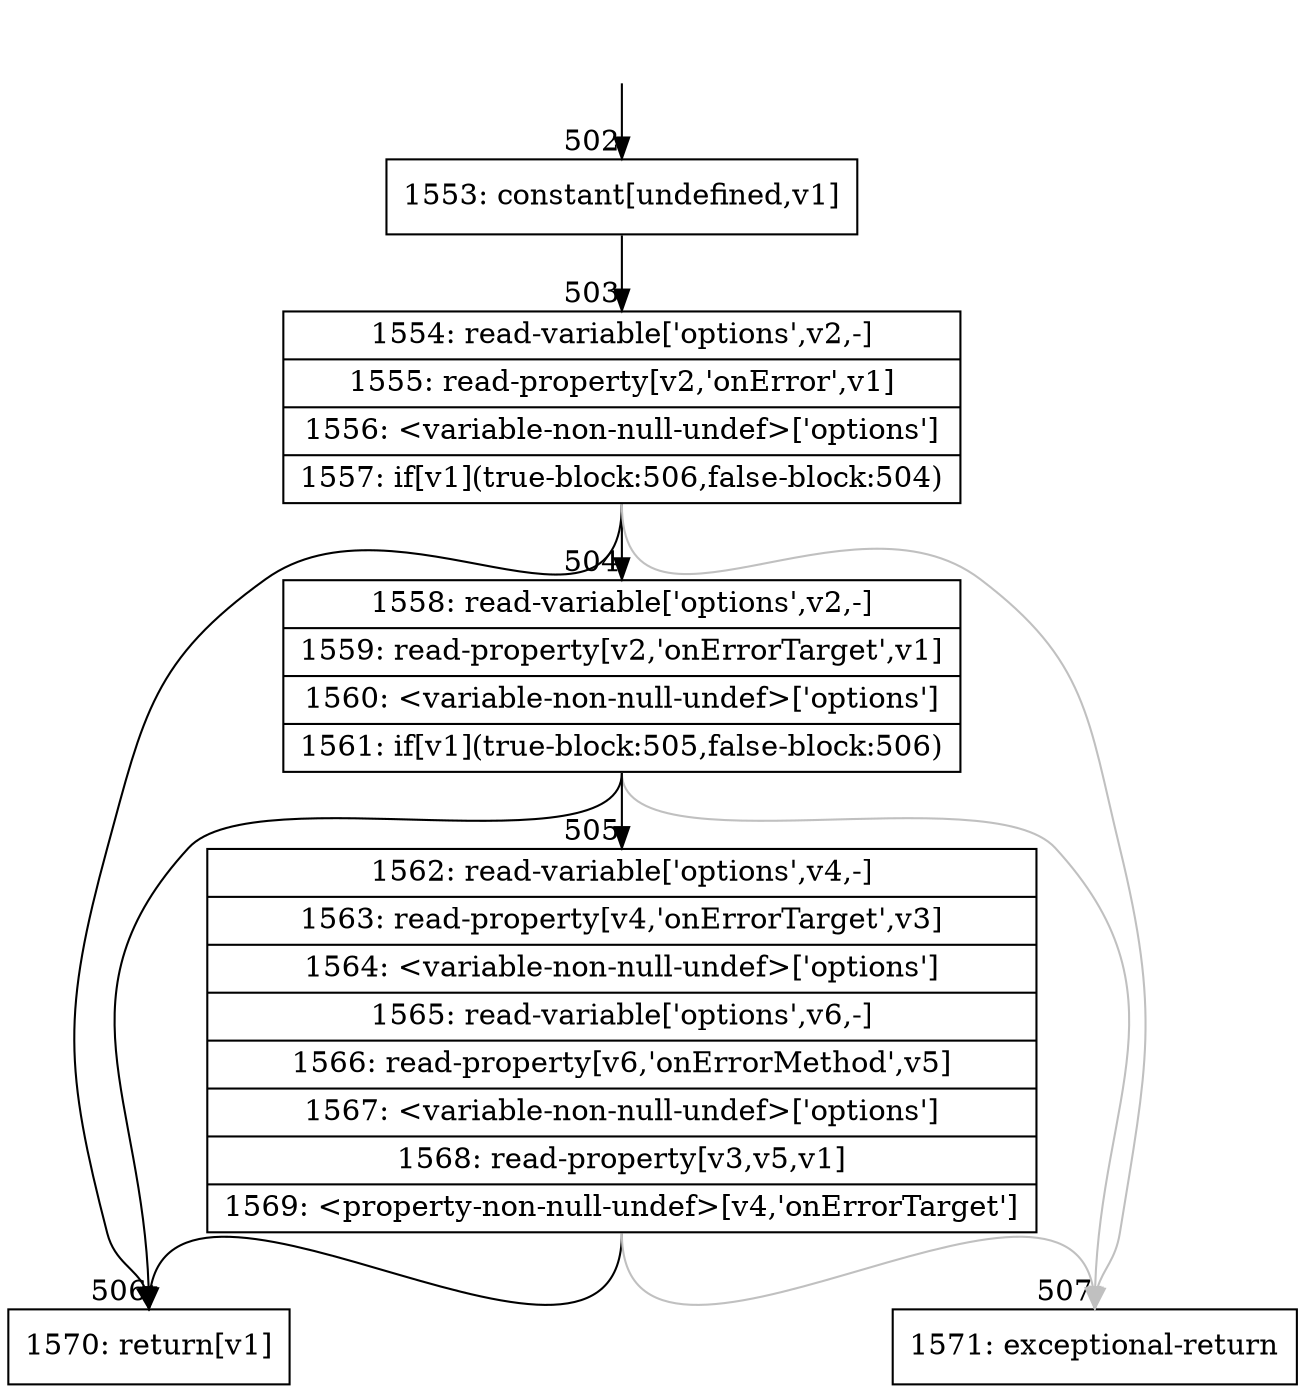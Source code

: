 digraph {
rankdir="TD"
BB_entry26[shape=none,label=""];
BB_entry26 -> BB502 [tailport=s, headport=n, headlabel="    502"]
BB502 [shape=record label="{1553: constant[undefined,v1]}" ] 
BB502 -> BB503 [tailport=s, headport=n, headlabel="      503"]
BB503 [shape=record label="{1554: read-variable['options',v2,-]|1555: read-property[v2,'onError',v1]|1556: \<variable-non-null-undef\>['options']|1557: if[v1](true-block:506,false-block:504)}" ] 
BB503 -> BB506 [tailport=s, headport=n, headlabel="      506"]
BB503 -> BB504 [tailport=s, headport=n, headlabel="      504"]
BB503 -> BB507 [tailport=s, headport=n, color=gray, headlabel="      507"]
BB504 [shape=record label="{1558: read-variable['options',v2,-]|1559: read-property[v2,'onErrorTarget',v1]|1560: \<variable-non-null-undef\>['options']|1561: if[v1](true-block:505,false-block:506)}" ] 
BB504 -> BB506 [tailport=s, headport=n]
BB504 -> BB505 [tailport=s, headport=n, headlabel="      505"]
BB504 -> BB507 [tailport=s, headport=n, color=gray]
BB505 [shape=record label="{1562: read-variable['options',v4,-]|1563: read-property[v4,'onErrorTarget',v3]|1564: \<variable-non-null-undef\>['options']|1565: read-variable['options',v6,-]|1566: read-property[v6,'onErrorMethod',v5]|1567: \<variable-non-null-undef\>['options']|1568: read-property[v3,v5,v1]|1569: \<property-non-null-undef\>[v4,'onErrorTarget']}" ] 
BB505 -> BB506 [tailport=s, headport=n]
BB505 -> BB507 [tailport=s, headport=n, color=gray]
BB506 [shape=record label="{1570: return[v1]}" ] 
BB507 [shape=record label="{1571: exceptional-return}" ] 
//#$~ 545
}
